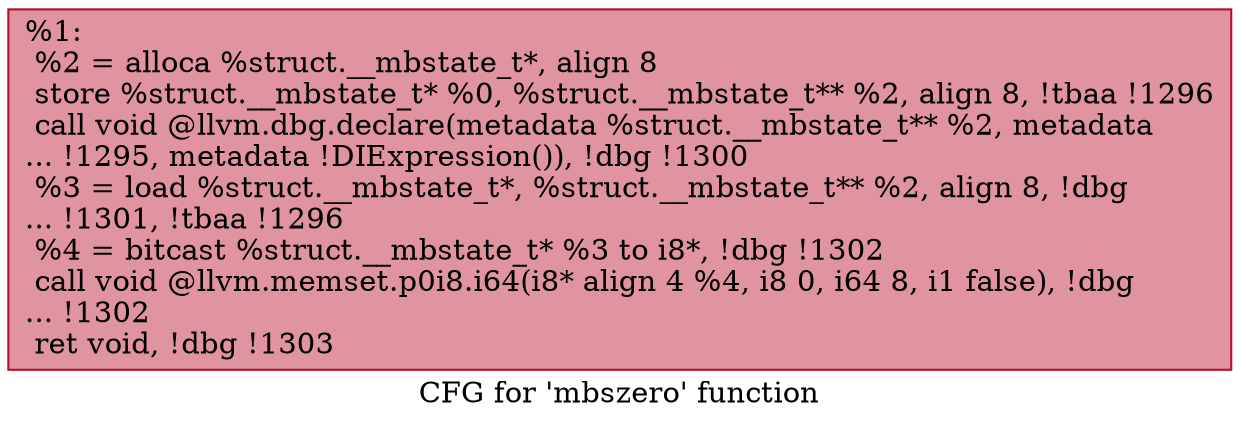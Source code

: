 digraph "CFG for 'mbszero' function" {
	label="CFG for 'mbszero' function";

	Node0x2782ce0 [shape=record,color="#b70d28ff", style=filled, fillcolor="#b70d2870",label="{%1:\l  %2 = alloca %struct.__mbstate_t*, align 8\l  store %struct.__mbstate_t* %0, %struct.__mbstate_t** %2, align 8, !tbaa !1296\l  call void @llvm.dbg.declare(metadata %struct.__mbstate_t** %2, metadata\l... !1295, metadata !DIExpression()), !dbg !1300\l  %3 = load %struct.__mbstate_t*, %struct.__mbstate_t** %2, align 8, !dbg\l... !1301, !tbaa !1296\l  %4 = bitcast %struct.__mbstate_t* %3 to i8*, !dbg !1302\l  call void @llvm.memset.p0i8.i64(i8* align 4 %4, i8 0, i64 8, i1 false), !dbg\l... !1302\l  ret void, !dbg !1303\l}"];
}

